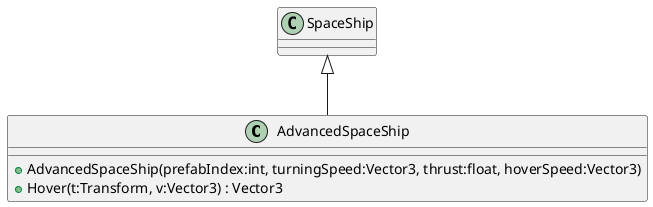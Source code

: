 @startuml
class AdvancedSpaceShip {
    + AdvancedSpaceShip(prefabIndex:int, turningSpeed:Vector3, thrust:float, hoverSpeed:Vector3)
    + Hover(t:Transform, v:Vector3) : Vector3
}
SpaceShip <|-- AdvancedSpaceShip
@enduml
